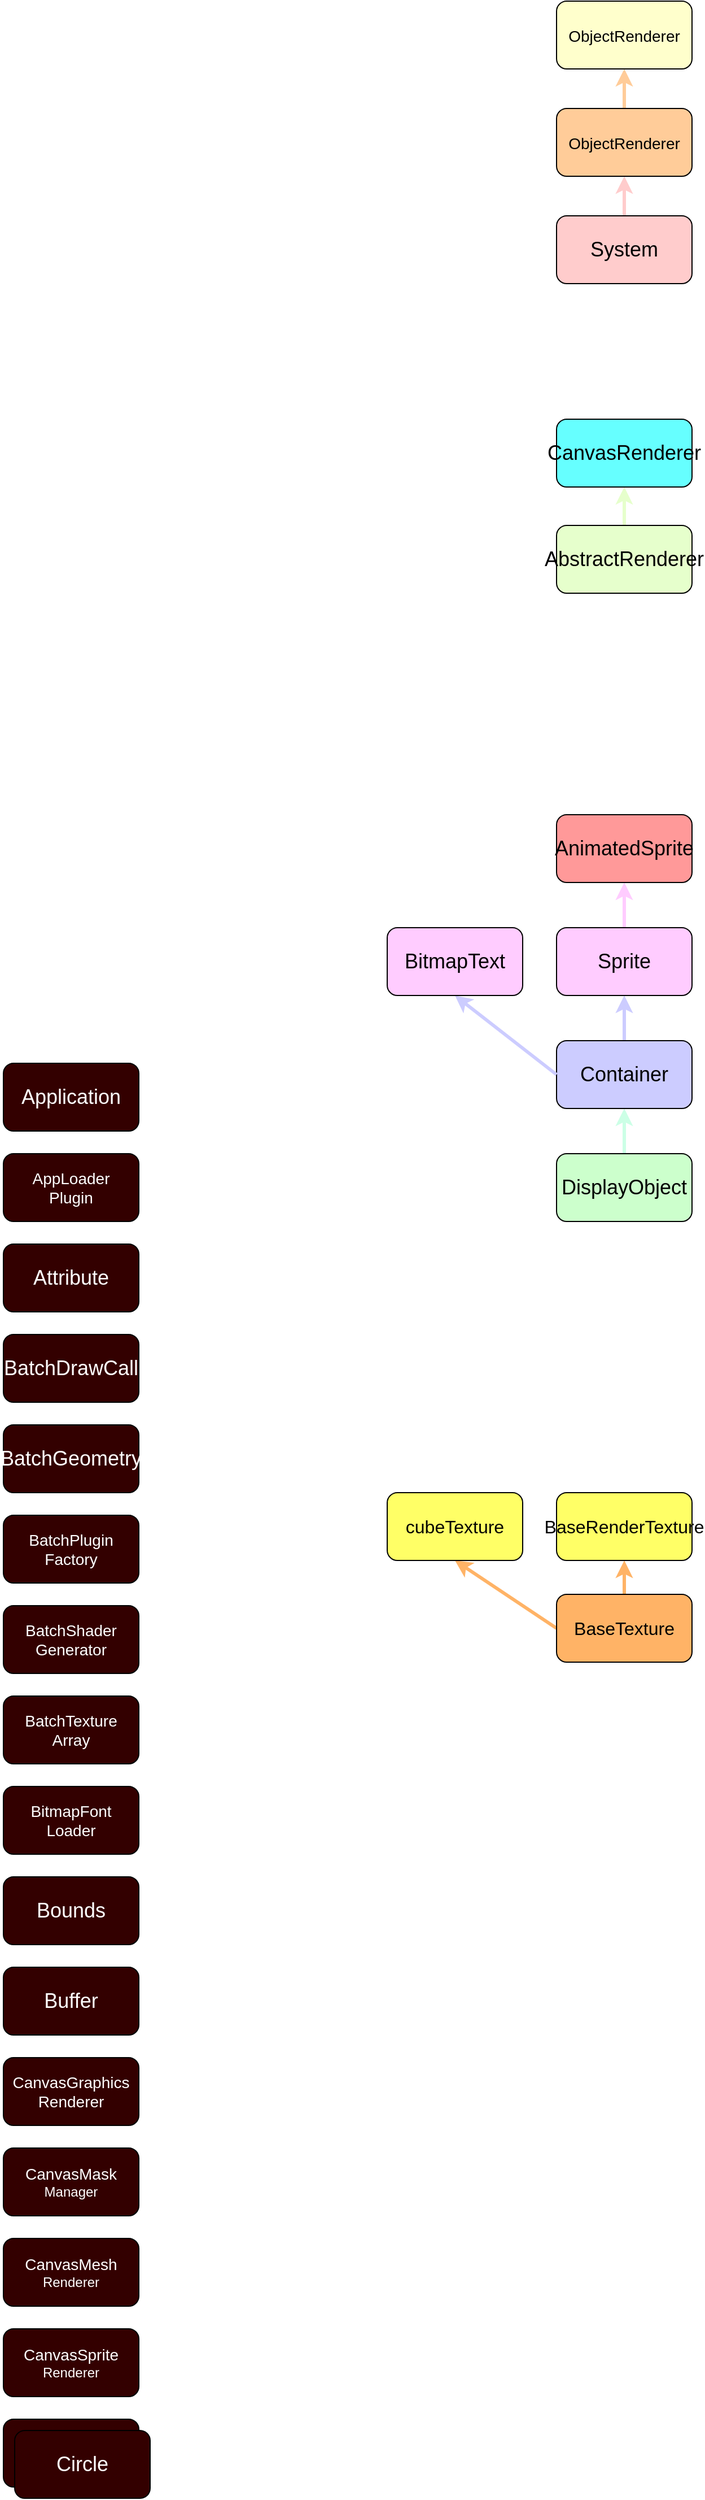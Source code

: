 <mxfile version="12.3.9" type="github" pages="1">
  <diagram id="thLPAHnBat29S-Hlk40B" name="第 1 页">
    <mxGraphModel dx="1695" dy="482" grid="1" gridSize="10" guides="1" tooltips="1" connect="1" arrows="1" fold="1" page="1" pageScale="1" pageWidth="827" pageHeight="1169" math="0" shadow="0">
      <root>
        <mxCell id="0"/>
        <mxCell id="1" parent="0"/>
        <mxCell id="hVxCnSyeNLPReYvmllyp-5" style="rounded=0;orthogonalLoop=1;jettySize=auto;html=1;exitX=0.5;exitY=0;exitDx=0;exitDy=0;entryX=0.5;entryY=1;entryDx=0;entryDy=0;strokeColor=#FFCCCC;strokeWidth=3;" edge="1" parent="1" source="hVxCnSyeNLPReYvmllyp-2" target="hVxCnSyeNLPReYvmllyp-3">
          <mxGeometry relative="1" as="geometry"/>
        </mxCell>
        <mxCell id="hVxCnSyeNLPReYvmllyp-2" value="&lt;font style=&quot;font-size: 18px&quot;&gt;System&lt;/font&gt;" style="rounded=1;whiteSpace=wrap;html=1;fillColor=#FFCCCC;" vertex="1" parent="1">
          <mxGeometry x="340" y="280" width="120" height="60" as="geometry"/>
        </mxCell>
        <mxCell id="hVxCnSyeNLPReYvmllyp-8" style="edgeStyle=none;rounded=0;orthogonalLoop=1;jettySize=auto;html=1;exitX=0.5;exitY=0;exitDx=0;exitDy=0;strokeColor=#FFCC99;strokeWidth=3;" edge="1" parent="1" source="hVxCnSyeNLPReYvmllyp-3" target="hVxCnSyeNLPReYvmllyp-7">
          <mxGeometry relative="1" as="geometry"/>
        </mxCell>
        <mxCell id="hVxCnSyeNLPReYvmllyp-3" value="&lt;font style=&quot;font-size: 14px&quot;&gt;ObjectRenderer&lt;/font&gt;" style="rounded=1;whiteSpace=wrap;html=1;fillColor=#FFCC99;gradientColor=none;fontSize=18;" vertex="1" parent="1">
          <mxGeometry x="340" y="185" width="120" height="60" as="geometry"/>
        </mxCell>
        <mxCell id="hVxCnSyeNLPReYvmllyp-7" value="&lt;font style=&quot;font-size: 14px&quot;&gt;ObjectRenderer&lt;/font&gt;" style="rounded=1;whiteSpace=wrap;html=1;fillColor=#FFFFCC;gradientColor=none;fontSize=18;" vertex="1" parent="1">
          <mxGeometry x="340" y="90" width="120" height="60" as="geometry"/>
        </mxCell>
        <mxCell id="hVxCnSyeNLPReYvmllyp-39" style="edgeStyle=none;rounded=0;orthogonalLoop=1;jettySize=auto;html=1;exitX=0.5;exitY=0;exitDx=0;exitDy=0;entryX=0.5;entryY=1;entryDx=0;entryDy=0;strokeColor=#E6FFCC;strokeWidth=3;" edge="1" parent="1" source="hVxCnSyeNLPReYvmllyp-9" target="hVxCnSyeNLPReYvmllyp-38">
          <mxGeometry relative="1" as="geometry"/>
        </mxCell>
        <mxCell id="hVxCnSyeNLPReYvmllyp-9" value="&lt;span style=&quot;font-size: 18px&quot;&gt;AbstractRenderer&lt;/span&gt;" style="rounded=1;whiteSpace=wrap;html=1;fillColor=#E6FFCC;" vertex="1" parent="1">
          <mxGeometry x="340" y="554" width="120" height="60" as="geometry"/>
        </mxCell>
        <mxCell id="hVxCnSyeNLPReYvmllyp-13" style="edgeStyle=none;rounded=0;orthogonalLoop=1;jettySize=auto;html=1;exitX=0.5;exitY=0;exitDx=0;exitDy=0;entryX=0.5;entryY=1;entryDx=0;entryDy=0;strokeColor=#CCFFE6;strokeWidth=3;" edge="1" parent="1" source="hVxCnSyeNLPReYvmllyp-10" target="hVxCnSyeNLPReYvmllyp-11">
          <mxGeometry relative="1" as="geometry"/>
        </mxCell>
        <mxCell id="hVxCnSyeNLPReYvmllyp-10" value="&lt;span style=&quot;font-size: 18px&quot;&gt;DisplayObject&lt;/span&gt;" style="rounded=1;whiteSpace=wrap;html=1;fillColor=#CCFFCC;gradientColor=none;" vertex="1" parent="1">
          <mxGeometry x="340" y="1110" width="120" height="60" as="geometry"/>
        </mxCell>
        <mxCell id="hVxCnSyeNLPReYvmllyp-15" style="edgeStyle=none;rounded=0;orthogonalLoop=1;jettySize=auto;html=1;exitX=0.5;exitY=0;exitDx=0;exitDy=0;strokeColor=#CCCCFF;strokeWidth=3;" edge="1" parent="1" source="hVxCnSyeNLPReYvmllyp-11" target="hVxCnSyeNLPReYvmllyp-14">
          <mxGeometry relative="1" as="geometry"/>
        </mxCell>
        <mxCell id="hVxCnSyeNLPReYvmllyp-11" value="&lt;span style=&quot;font-size: 18px&quot;&gt;Container&lt;/span&gt;" style="rounded=1;whiteSpace=wrap;html=1;fillColor=#CCCCFF;gradientColor=none;" vertex="1" parent="1">
          <mxGeometry x="340" y="1010" width="120" height="60" as="geometry"/>
        </mxCell>
        <mxCell id="hVxCnSyeNLPReYvmllyp-17" style="edgeStyle=none;rounded=0;orthogonalLoop=1;jettySize=auto;html=1;exitX=0.5;exitY=0;exitDx=0;exitDy=0;entryX=0.5;entryY=1;entryDx=0;entryDy=0;strokeColor=#FFCCFF;strokeWidth=3;" edge="1" parent="1" source="hVxCnSyeNLPReYvmllyp-14" target="hVxCnSyeNLPReYvmllyp-16">
          <mxGeometry relative="1" as="geometry"/>
        </mxCell>
        <mxCell id="hVxCnSyeNLPReYvmllyp-14" value="&lt;span style=&quot;font-size: 18px&quot;&gt;Sprite&lt;/span&gt;" style="rounded=1;whiteSpace=wrap;html=1;fillColor=#FFCCFF;gradientColor=none;" vertex="1" parent="1">
          <mxGeometry x="340" y="910" width="120" height="60" as="geometry"/>
        </mxCell>
        <mxCell id="hVxCnSyeNLPReYvmllyp-16" value="&lt;span style=&quot;font-size: 18px&quot;&gt;AnimatedSprite&lt;/span&gt;" style="rounded=1;whiteSpace=wrap;html=1;fillColor=#FF9999;gradientColor=none;" vertex="1" parent="1">
          <mxGeometry x="340" y="810" width="120" height="60" as="geometry"/>
        </mxCell>
        <mxCell id="hVxCnSyeNLPReYvmllyp-18" value="&lt;span style=&quot;font-size: 18px&quot;&gt;&lt;font color=&quot;#ffffff&quot;&gt;Application&lt;/font&gt;&lt;/span&gt;" style="rounded=1;whiteSpace=wrap;html=1;fillColor=#330000;gradientColor=none;" vertex="1" parent="1">
          <mxGeometry x="-150" y="1030" width="120" height="60" as="geometry"/>
        </mxCell>
        <mxCell id="hVxCnSyeNLPReYvmllyp-19" value="&lt;font color=&quot;#ffffff&quot; style=&quot;font-size: 14px&quot;&gt;AppLoader&lt;br&gt;Plugin&lt;/font&gt;" style="rounded=1;whiteSpace=wrap;html=1;fillColor=#330000;gradientColor=none;" vertex="1" parent="1">
          <mxGeometry x="-150" y="1110" width="120" height="60" as="geometry"/>
        </mxCell>
        <mxCell id="hVxCnSyeNLPReYvmllyp-20" value="&lt;span style=&quot;font-size: 18px&quot;&gt;&lt;font color=&quot;#ffffff&quot;&gt;Attribute&lt;/font&gt;&lt;/span&gt;" style="rounded=1;whiteSpace=wrap;html=1;fillColor=#330000;gradientColor=none;" vertex="1" parent="1">
          <mxGeometry x="-150" y="1190" width="120" height="60" as="geometry"/>
        </mxCell>
        <mxCell id="hVxCnSyeNLPReYvmllyp-23" style="edgeStyle=none;rounded=0;orthogonalLoop=1;jettySize=auto;html=1;exitX=0.5;exitY=0;exitDx=0;exitDy=0;strokeColor=#FFB366;strokeWidth=3;" edge="1" parent="1" source="hVxCnSyeNLPReYvmllyp-21" target="hVxCnSyeNLPReYvmllyp-22">
          <mxGeometry relative="1" as="geometry"/>
        </mxCell>
        <mxCell id="hVxCnSyeNLPReYvmllyp-43" style="edgeStyle=none;rounded=0;orthogonalLoop=1;jettySize=auto;html=1;exitX=0;exitY=0.5;exitDx=0;exitDy=0;entryX=0.5;entryY=1;entryDx=0;entryDy=0;strokeColor=#FFB366;strokeWidth=3;" edge="1" parent="1" source="hVxCnSyeNLPReYvmllyp-21" target="hVxCnSyeNLPReYvmllyp-42">
          <mxGeometry relative="1" as="geometry"/>
        </mxCell>
        <mxCell id="hVxCnSyeNLPReYvmllyp-21" value="&lt;font size=&quot;3&quot;&gt;BaseTexture&lt;/font&gt;" style="rounded=1;whiteSpace=wrap;html=1;fillColor=#FFB366;gradientColor=none;" vertex="1" parent="1">
          <mxGeometry x="340" y="1500" width="120" height="60" as="geometry"/>
        </mxCell>
        <mxCell id="hVxCnSyeNLPReYvmllyp-22" value="&lt;font size=&quot;3&quot;&gt;BaseRenderTexture&lt;/font&gt;" style="rounded=1;whiteSpace=wrap;html=1;fillColor=#FFFF66;gradientColor=none;" vertex="1" parent="1">
          <mxGeometry x="340" y="1410" width="120" height="60" as="geometry"/>
        </mxCell>
        <mxCell id="hVxCnSyeNLPReYvmllyp-24" value="&lt;span style=&quot;font-size: 18px&quot;&gt;&lt;font color=&quot;#ffffff&quot;&gt;BatchDrawCall&lt;/font&gt;&lt;/span&gt;" style="rounded=1;whiteSpace=wrap;html=1;fillColor=#330000;gradientColor=none;" vertex="1" parent="1">
          <mxGeometry x="-150" y="1270" width="120" height="60" as="geometry"/>
        </mxCell>
        <mxCell id="hVxCnSyeNLPReYvmllyp-25" value="&lt;font color=&quot;#ffffff&quot; style=&quot;font-size: 18px&quot;&gt;BatchGeometry&lt;/font&gt;" style="rounded=1;whiteSpace=wrap;html=1;fillColor=#330000;gradientColor=none;" vertex="1" parent="1">
          <mxGeometry x="-150" y="1350" width="120" height="60" as="geometry"/>
        </mxCell>
        <mxCell id="hVxCnSyeNLPReYvmllyp-26" value="&lt;font color=&quot;#ffffff&quot; style=&quot;font-size: 14px&quot;&gt;BatchPlugin&lt;br&gt;Factory&lt;/font&gt;" style="rounded=1;whiteSpace=wrap;html=1;fillColor=#330000;gradientColor=none;" vertex="1" parent="1">
          <mxGeometry x="-150" y="1430" width="120" height="60" as="geometry"/>
        </mxCell>
        <mxCell id="hVxCnSyeNLPReYvmllyp-27" value="&lt;font color=&quot;#ffffff&quot; style=&quot;font-size: 14px&quot;&gt;BatchShader&lt;br&gt;Generator&lt;/font&gt;" style="rounded=1;whiteSpace=wrap;html=1;fillColor=#330000;gradientColor=none;" vertex="1" parent="1">
          <mxGeometry x="-150" y="1510" width="120" height="60" as="geometry"/>
        </mxCell>
        <mxCell id="hVxCnSyeNLPReYvmllyp-28" value="&lt;font color=&quot;#ffffff&quot; style=&quot;font-size: 14px&quot;&gt;BatchTexture&lt;br&gt;Array&lt;/font&gt;" style="rounded=1;whiteSpace=wrap;html=1;fillColor=#330000;gradientColor=none;" vertex="1" parent="1">
          <mxGeometry x="-150" y="1590" width="120" height="60" as="geometry"/>
        </mxCell>
        <mxCell id="hVxCnSyeNLPReYvmllyp-29" value="&lt;font color=&quot;#ffffff&quot; style=&quot;font-size: 14px&quot;&gt;BitmapFont&lt;br&gt;Loader&lt;br&gt;&lt;/font&gt;" style="rounded=1;whiteSpace=wrap;html=1;fillColor=#330000;gradientColor=none;" vertex="1" parent="1">
          <mxGeometry x="-150" y="1670" width="120" height="60" as="geometry"/>
        </mxCell>
        <mxCell id="hVxCnSyeNLPReYvmllyp-30" style="edgeStyle=none;rounded=0;orthogonalLoop=1;jettySize=auto;html=1;exitX=0;exitY=0.5;exitDx=0;exitDy=0;strokeColor=#CCCCFF;strokeWidth=3;entryX=0.5;entryY=1;entryDx=0;entryDy=0;" edge="1" parent="1" source="hVxCnSyeNLPReYvmllyp-11" target="hVxCnSyeNLPReYvmllyp-32">
          <mxGeometry relative="1" as="geometry">
            <mxPoint x="410" y="1020" as="sourcePoint"/>
            <mxPoint x="220" y="1030" as="targetPoint"/>
          </mxGeometry>
        </mxCell>
        <mxCell id="hVxCnSyeNLPReYvmllyp-32" value="&lt;span style=&quot;font-size: 18px&quot;&gt;BitmapText&lt;/span&gt;" style="rounded=1;whiteSpace=wrap;html=1;fillColor=#FFCCFF;gradientColor=none;" vertex="1" parent="1">
          <mxGeometry x="190" y="910" width="120" height="60" as="geometry"/>
        </mxCell>
        <mxCell id="hVxCnSyeNLPReYvmllyp-33" value="&lt;font color=&quot;#ffffff&quot;&gt;&lt;font style=&quot;font-size: 18px&quot;&gt;Bounds&lt;/font&gt;&lt;br&gt;&lt;/font&gt;" style="rounded=1;whiteSpace=wrap;html=1;fillColor=#330000;gradientColor=none;" vertex="1" parent="1">
          <mxGeometry x="-150" y="1750" width="120" height="60" as="geometry"/>
        </mxCell>
        <mxCell id="hVxCnSyeNLPReYvmllyp-34" value="&lt;font color=&quot;#ffffff&quot;&gt;&lt;font style=&quot;font-size: 18px&quot;&gt;Buffer&lt;/font&gt;&lt;br&gt;&lt;/font&gt;" style="rounded=1;whiteSpace=wrap;html=1;fillColor=#330000;gradientColor=none;" vertex="1" parent="1">
          <mxGeometry x="-150" y="1830" width="120" height="60" as="geometry"/>
        </mxCell>
        <mxCell id="hVxCnSyeNLPReYvmllyp-35" value="&lt;font color=&quot;#ffffff&quot;&gt;&lt;font style=&quot;font-size: 14px&quot;&gt;&lt;font&gt;CanvasGraphics&lt;br&gt;&lt;/font&gt;Renderer&lt;/font&gt;&lt;br&gt;&lt;/font&gt;" style="rounded=1;whiteSpace=wrap;html=1;fillColor=#330000;gradientColor=none;" vertex="1" parent="1">
          <mxGeometry x="-150" y="1910" width="120" height="60" as="geometry"/>
        </mxCell>
        <mxCell id="hVxCnSyeNLPReYvmllyp-36" value="&lt;font color=&quot;#ffffff&quot;&gt;&lt;font style=&quot;font-size: 14px&quot;&gt;&lt;font&gt;CanvasMask&lt;br&gt;&lt;/font&gt;&lt;/font&gt;Manager&lt;br&gt;&lt;/font&gt;" style="rounded=1;whiteSpace=wrap;html=1;fillColor=#330000;gradientColor=none;" vertex="1" parent="1">
          <mxGeometry x="-150" y="1990" width="120" height="60" as="geometry"/>
        </mxCell>
        <mxCell id="hVxCnSyeNLPReYvmllyp-37" value="&lt;font color=&quot;#ffffff&quot;&gt;&lt;font style=&quot;font-size: 14px&quot;&gt;&lt;font&gt;CanvasMesh&lt;br&gt;&lt;/font&gt;&lt;/font&gt;Renderer&lt;br&gt;&lt;/font&gt;" style="rounded=1;whiteSpace=wrap;html=1;fillColor=#330000;gradientColor=none;" vertex="1" parent="1">
          <mxGeometry x="-150" y="2070" width="120" height="60" as="geometry"/>
        </mxCell>
        <mxCell id="hVxCnSyeNLPReYvmllyp-38" value="&lt;span style=&quot;font-size: 18px&quot;&gt;CanvasRenderer&lt;/span&gt;" style="rounded=1;whiteSpace=wrap;html=1;fillColor=#66FFFF;" vertex="1" parent="1">
          <mxGeometry x="340" y="460" width="120" height="60" as="geometry"/>
        </mxCell>
        <mxCell id="hVxCnSyeNLPReYvmllyp-40" value="&lt;font color=&quot;#ffffff&quot;&gt;&lt;font style=&quot;font-size: 14px&quot;&gt;&lt;font&gt;CanvasSprite&lt;br&gt;&lt;/font&gt;&lt;/font&gt;Renderer&lt;br&gt;&lt;/font&gt;" style="rounded=1;whiteSpace=wrap;html=1;fillColor=#330000;gradientColor=none;" vertex="1" parent="1">
          <mxGeometry x="-150" y="2150" width="120" height="60" as="geometry"/>
        </mxCell>
        <mxCell id="hVxCnSyeNLPReYvmllyp-41" value="&lt;font color=&quot;#ffffff&quot;&gt;&lt;font style=&quot;font-size: 18px&quot;&gt;Circle&lt;/font&gt;&lt;br&gt;&lt;/font&gt;" style="rounded=1;whiteSpace=wrap;html=1;fillColor=#330000;gradientColor=none;" vertex="1" parent="1">
          <mxGeometry x="-150" y="2230" width="120" height="60" as="geometry"/>
        </mxCell>
        <mxCell id="hVxCnSyeNLPReYvmllyp-42" value="&lt;font size=&quot;3&quot;&gt;cubeTexture&lt;/font&gt;" style="rounded=1;whiteSpace=wrap;html=1;fillColor=#FFFF66;gradientColor=none;" vertex="1" parent="1">
          <mxGeometry x="190" y="1410" width="120" height="60" as="geometry"/>
        </mxCell>
        <mxCell id="hVxCnSyeNLPReYvmllyp-44" value="&lt;font color=&quot;#ffffff&quot;&gt;&lt;font style=&quot;font-size: 18px&quot;&gt;Circle&lt;/font&gt;&lt;br&gt;&lt;/font&gt;" style="rounded=1;whiteSpace=wrap;html=1;fillColor=#330000;gradientColor=none;" vertex="1" parent="1">
          <mxGeometry x="-140" y="2240" width="120" height="60" as="geometry"/>
        </mxCell>
      </root>
    </mxGraphModel>
  </diagram>
</mxfile>
